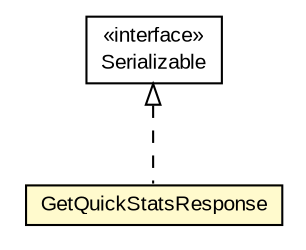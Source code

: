 #!/usr/local/bin/dot
#
# Class diagram 
# Generated by UMLGraph version R5_6-24-gf6e263 (http://www.umlgraph.org/)
#

digraph G {
	edge [fontname="arial",fontsize=10,labelfontname="arial",labelfontsize=10];
	node [fontname="arial",fontsize=10,shape=plaintext];
	nodesep=0.25;
	ranksep=0.5;
	// org.miloss.fgsms.services.interfaces.dataaccessservice.GetQuickStatsResponse
	c614061 [label=<<table title="org.miloss.fgsms.services.interfaces.dataaccessservice.GetQuickStatsResponse" border="0" cellborder="1" cellspacing="0" cellpadding="2" port="p" bgcolor="lemonChiffon" href="./GetQuickStatsResponse.html">
		<tr><td><table border="0" cellspacing="0" cellpadding="1">
<tr><td align="center" balign="center"> GetQuickStatsResponse </td></tr>
		</table></td></tr>
		</table>>, URL="./GetQuickStatsResponse.html", fontname="arial", fontcolor="black", fontsize=10.0];
	//org.miloss.fgsms.services.interfaces.dataaccessservice.GetQuickStatsResponse implements java.io.Serializable
	c614962:p -> c614061:p [dir=back,arrowtail=empty,style=dashed];
	// java.io.Serializable
	c614962 [label=<<table title="java.io.Serializable" border="0" cellborder="1" cellspacing="0" cellpadding="2" port="p" href="http://java.sun.com/j2se/1.4.2/docs/api/java/io/Serializable.html">
		<tr><td><table border="0" cellspacing="0" cellpadding="1">
<tr><td align="center" balign="center"> &#171;interface&#187; </td></tr>
<tr><td align="center" balign="center"> Serializable </td></tr>
		</table></td></tr>
		</table>>, URL="http://java.sun.com/j2se/1.4.2/docs/api/java/io/Serializable.html", fontname="arial", fontcolor="black", fontsize=10.0];
}

